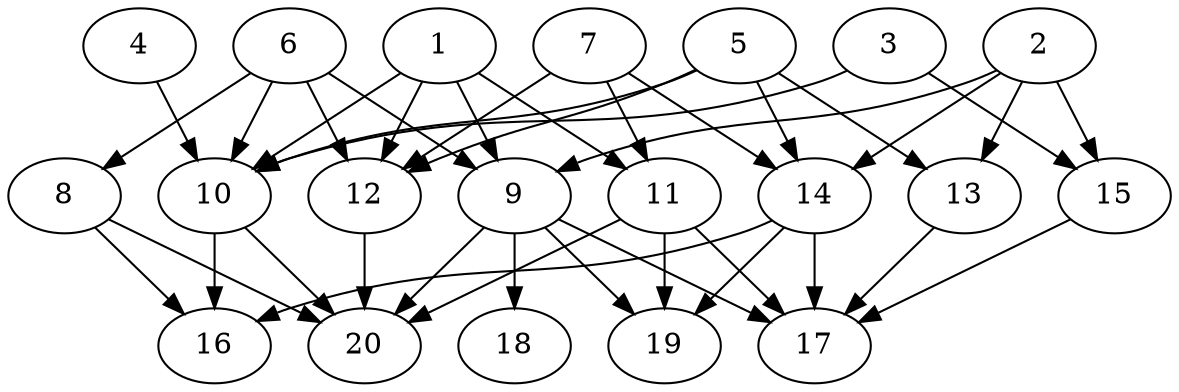 // DAG automatically generated by daggen at Thu Oct  3 13:58:43 2019
// ./daggen --dot -n 20 --ccr 0.4 --fat 0.7 --regular 0.9 --density 0.6 --mindata 5242880 --maxdata 52428800 
digraph G {
  1 [size="61406720", alpha="0.16", expect_size="24562688"] 
  1 -> 9 [size ="24562688"]
  1 -> 10 [size ="24562688"]
  1 -> 11 [size ="24562688"]
  1 -> 12 [size ="24562688"]
  2 [size="98972160", alpha="0.03", expect_size="39588864"] 
  2 -> 9 [size ="39588864"]
  2 -> 13 [size ="39588864"]
  2 -> 14 [size ="39588864"]
  2 -> 15 [size ="39588864"]
  3 [size="55864320", alpha="0.17", expect_size="22345728"] 
  3 -> 10 [size ="22345728"]
  3 -> 15 [size ="22345728"]
  4 [size="112094720", alpha="0.01", expect_size="44837888"] 
  4 -> 10 [size ="44837888"]
  5 [size="59566080", alpha="0.13", expect_size="23826432"] 
  5 -> 10 [size ="23826432"]
  5 -> 12 [size ="23826432"]
  5 -> 13 [size ="23826432"]
  5 -> 14 [size ="23826432"]
  6 [size="60270080", alpha="0.06", expect_size="24108032"] 
  6 -> 8 [size ="24108032"]
  6 -> 9 [size ="24108032"]
  6 -> 10 [size ="24108032"]
  6 -> 12 [size ="24108032"]
  7 [size="125432320", alpha="0.20", expect_size="50172928"] 
  7 -> 11 [size ="50172928"]
  7 -> 12 [size ="50172928"]
  7 -> 14 [size ="50172928"]
  8 [size="68861440", alpha="0.19", expect_size="27544576"] 
  8 -> 16 [size ="27544576"]
  8 -> 20 [size ="27544576"]
  9 [size="109826560", alpha="0.08", expect_size="43930624"] 
  9 -> 17 [size ="43930624"]
  9 -> 18 [size ="43930624"]
  9 -> 19 [size ="43930624"]
  9 -> 20 [size ="43930624"]
  10 [size="97850880", alpha="0.02", expect_size="39140352"] 
  10 -> 16 [size ="39140352"]
  10 -> 20 [size ="39140352"]
  11 [size="86259200", alpha="0.18", expect_size="34503680"] 
  11 -> 17 [size ="34503680"]
  11 -> 19 [size ="34503680"]
  11 -> 20 [size ="34503680"]
  12 [size="60981760", alpha="0.06", expect_size="24392704"] 
  12 -> 20 [size ="24392704"]
  13 [size="78074880", alpha="0.16", expect_size="31229952"] 
  13 -> 17 [size ="31229952"]
  14 [size="62553600", alpha="0.17", expect_size="25021440"] 
  14 -> 16 [size ="25021440"]
  14 -> 17 [size ="25021440"]
  14 -> 19 [size ="25021440"]
  15 [size="66058240", alpha="0.12", expect_size="26423296"] 
  15 -> 17 [size ="26423296"]
  16 [size="25960960", alpha="0.17", expect_size="10384384"] 
  17 [size="63185920", alpha="0.04", expect_size="25274368"] 
  18 [size="61240320", alpha="0.03", expect_size="24496128"] 
  19 [size="54627840", alpha="0.12", expect_size="21851136"] 
  20 [size="101073920", alpha="0.01", expect_size="40429568"] 
}
